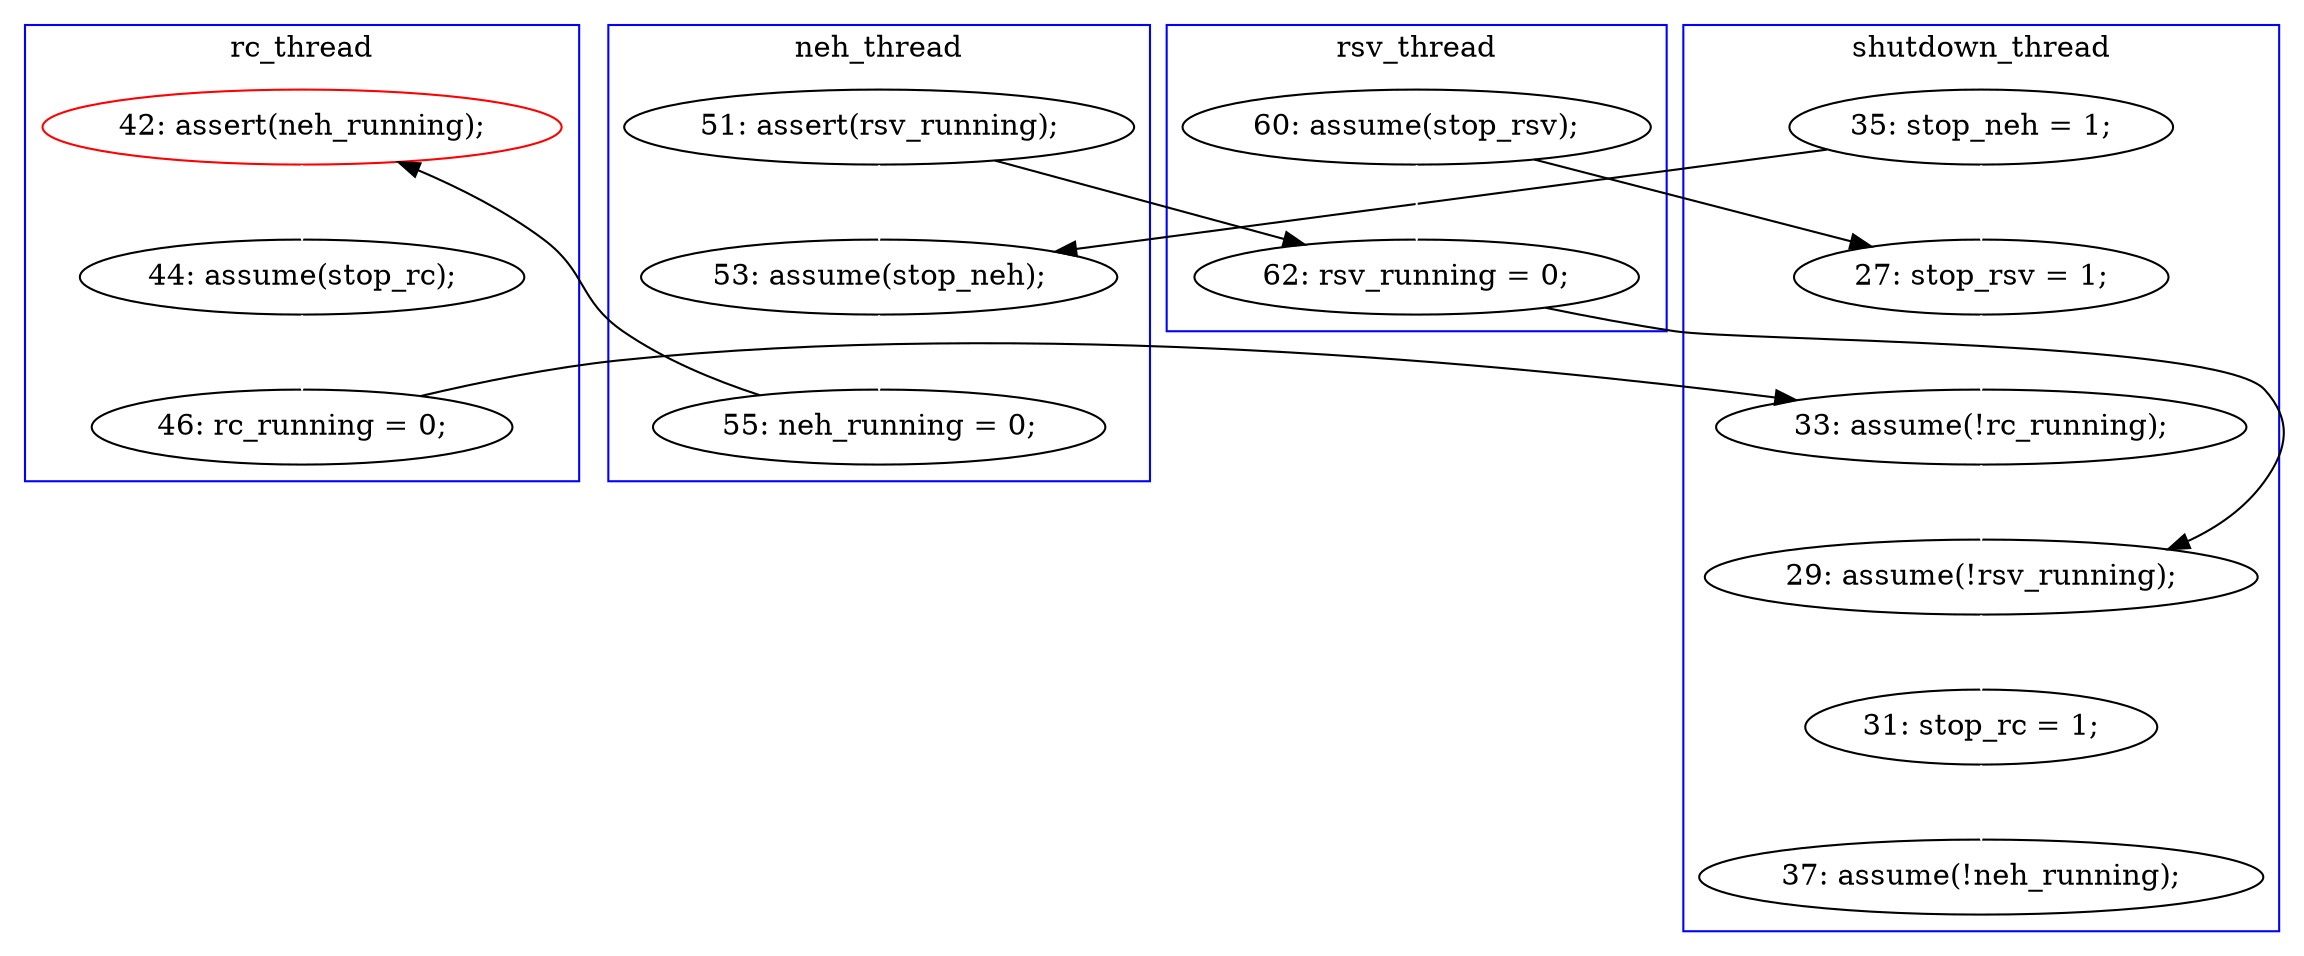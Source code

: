 digraph Counterexample {
	17 -> 18 [color = white, style = solid]
	14 -> 30 [color = white, style = solid]
	16 -> 17 [color = white, style = solid]
	16 -> 27 [color = black, style = solid, constraint = false]
	21 -> 22 [color = white, style = solid]
	32 -> 33 [color = white, style = solid]
	31 -> 32 [color = white, style = solid]
	18 -> 20 [color = black, style = solid, constraint = false]
	22 -> 31 [color = black, style = solid, constraint = false]
	26 -> 27 [color = white, style = solid]
	26 -> 30 [color = black, style = solid, constraint = false]
	33 -> 34 [color = white, style = solid]
	27 -> 32 [color = black, style = solid, constraint = false]
	30 -> 31 [color = white, style = solid]
	14 -> 17 [color = black, style = solid, constraint = false]
	20 -> 21 [color = white, style = solid]
	subgraph cluster4 {
		label = rsv_thread
		color = blue
		26  [label = "60: assume(stop_rsv);"]
		27  [label = "62: rsv_running = 0;"]
	}
	subgraph cluster2 {
		label = rc_thread
		color = blue
		21  [label = "44: assume(stop_rc);"]
		22  [label = "46: rc_running = 0;"]
		20  [label = "42: assert(neh_running);", color = red]
	}
	subgraph cluster3 {
		label = neh_thread
		color = blue
		18  [label = "55: neh_running = 0;"]
		17  [label = "53: assume(stop_neh);"]
		16  [label = "51: assert(rsv_running);"]
	}
	subgraph cluster1 {
		label = shutdown_thread
		color = blue
		31  [label = "33: assume(!rc_running);"]
		33  [label = "31: stop_rc = 1;"]
		30  [label = "27: stop_rsv = 1;"]
		32  [label = "29: assume(!rsv_running);"]
		14  [label = "35: stop_neh = 1;"]
		34  [label = "37: assume(!neh_running);"]
	}
}